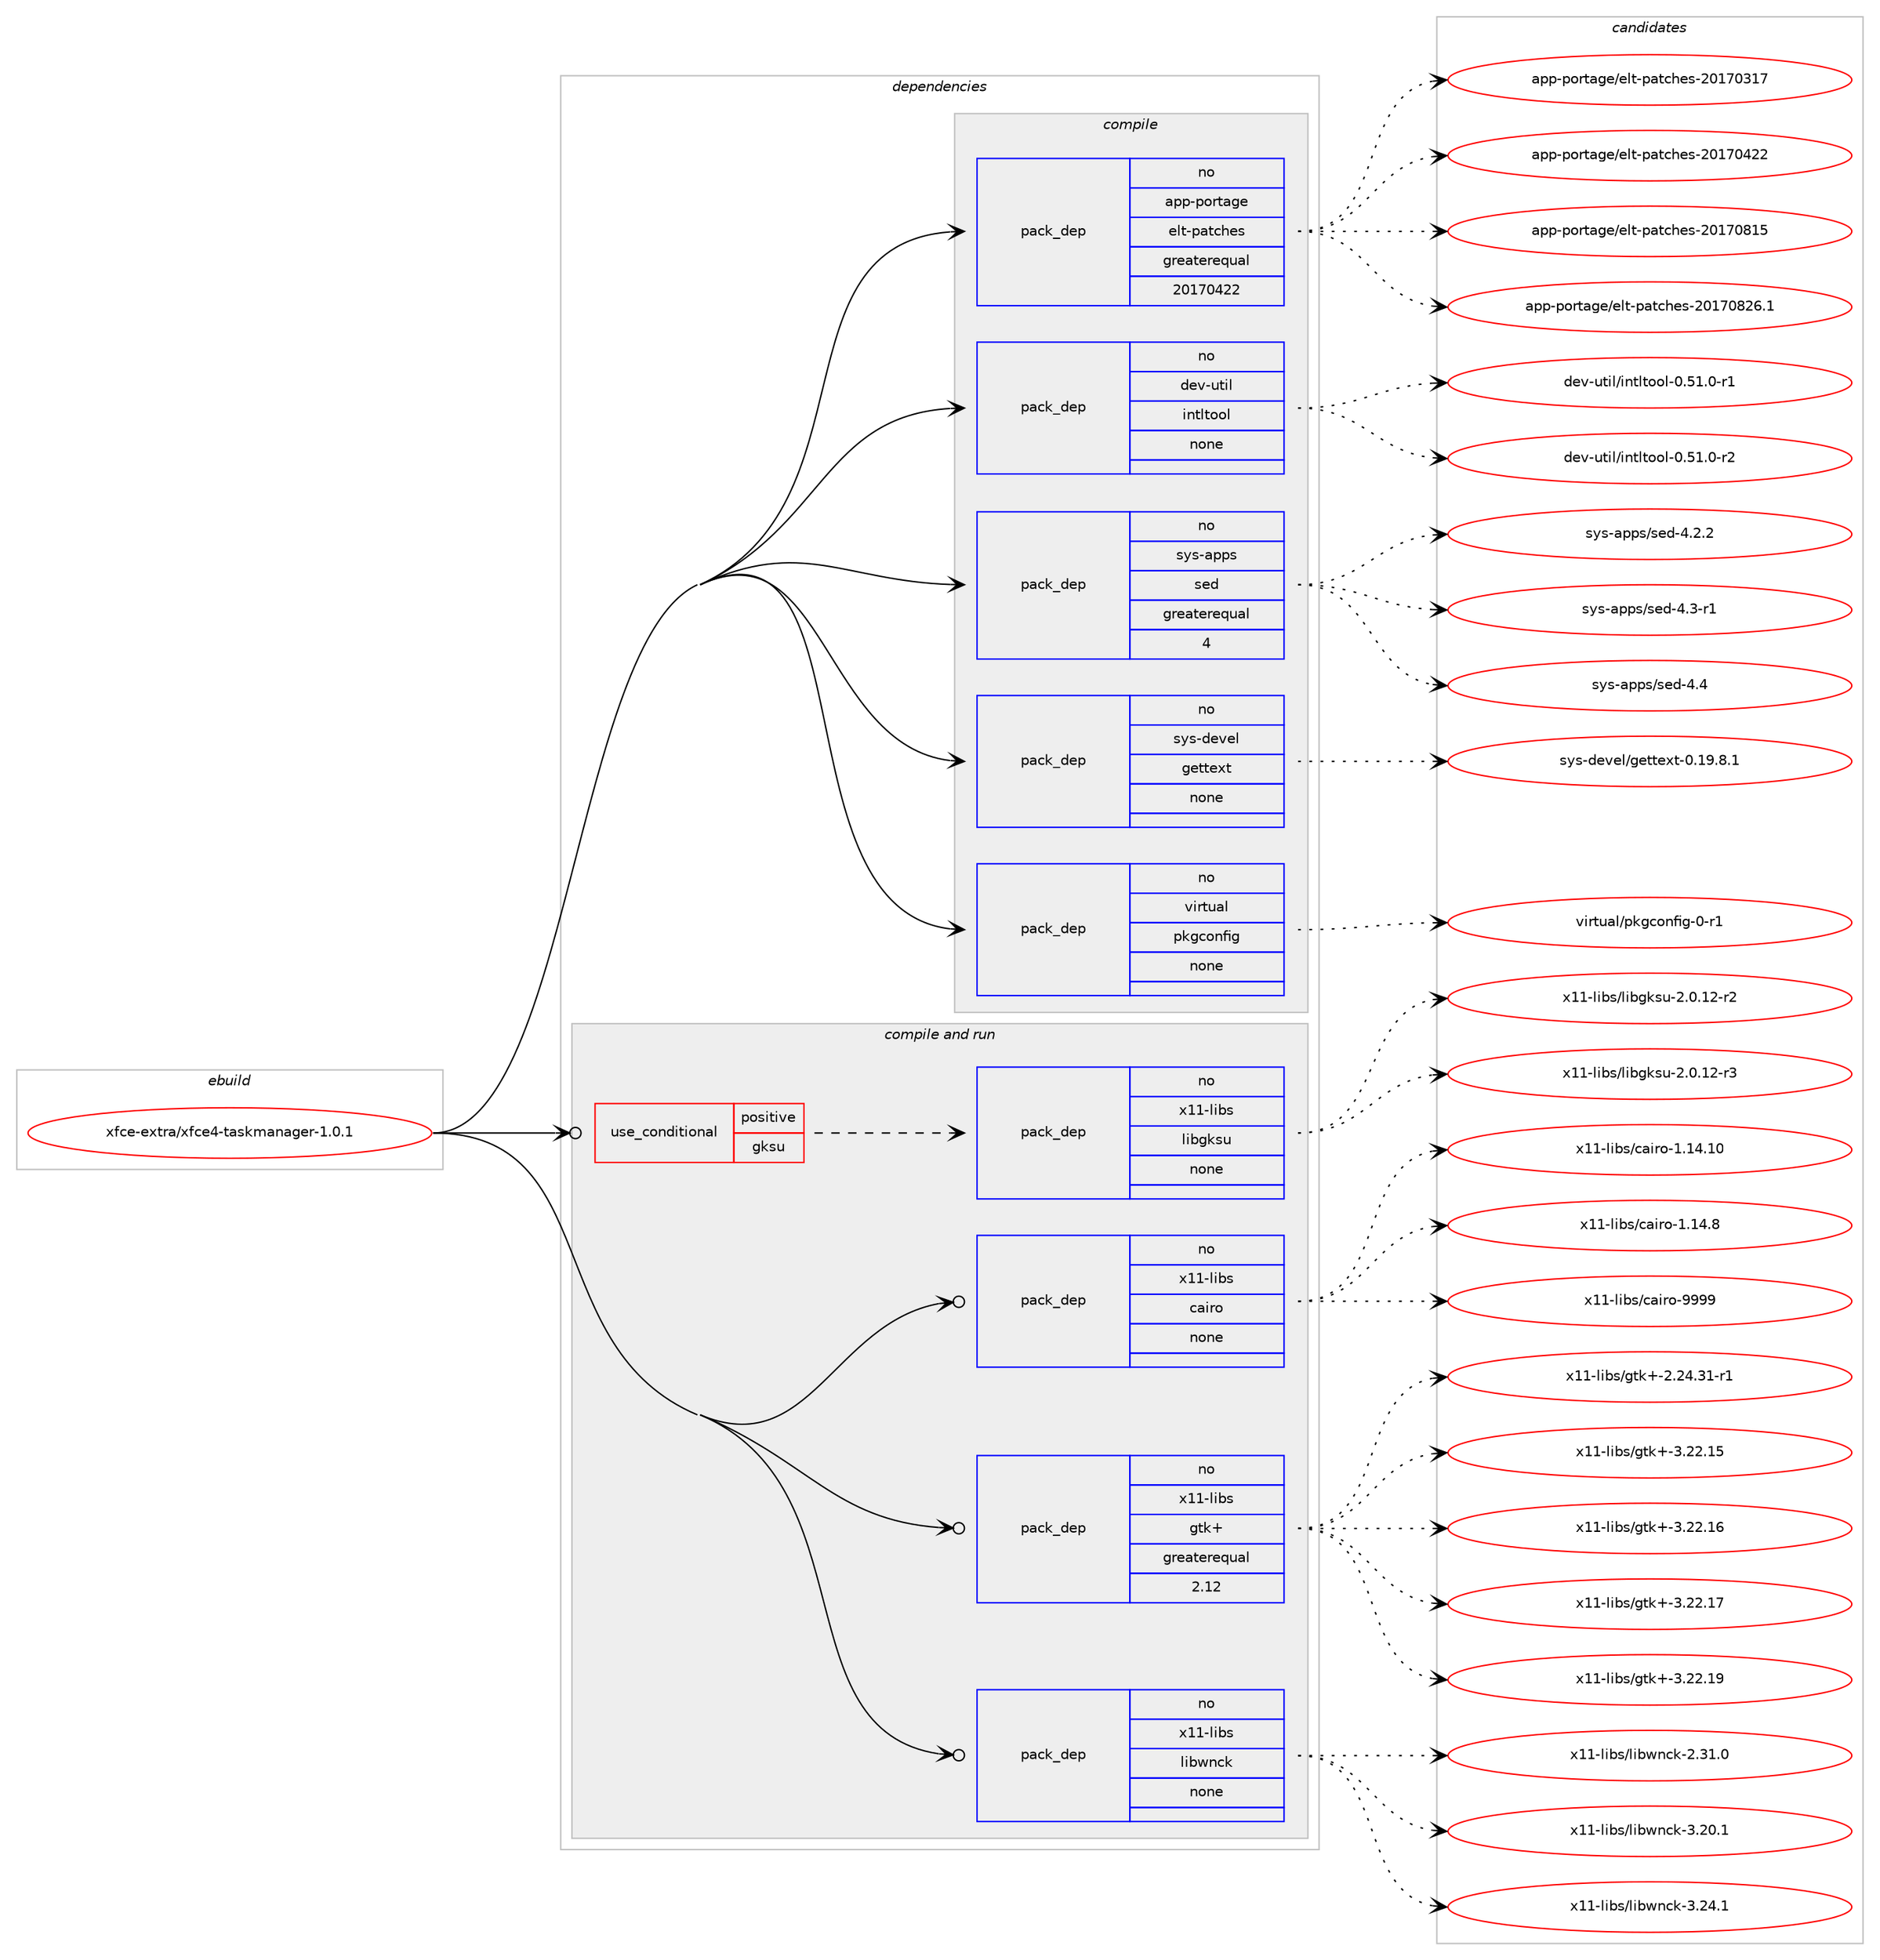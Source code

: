 digraph prolog {

# *************
# Graph options
# *************

newrank=true;
concentrate=true;
compound=true;
graph [rankdir=LR,fontname=Helvetica,fontsize=10,ranksep=1.5];#, ranksep=2.5, nodesep=0.2];
edge  [arrowhead=vee];
node  [fontname=Helvetica,fontsize=10];

# **********
# The ebuild
# **********

subgraph cluster_leftcol {
color=gray;
rank=same;
label=<<i>ebuild</i>>;
id [label="xfce-extra/xfce4-taskmanager-1.0.1", color=red, width=4, href="../xfce-extra/xfce4-taskmanager-1.0.1.svg"];
}

# ****************
# The dependencies
# ****************

subgraph cluster_midcol {
color=gray;
label=<<i>dependencies</i>>;
subgraph cluster_compile {
fillcolor="#eeeeee";
style=filled;
label=<<i>compile</i>>;
subgraph pack401203 {
dependency536116 [label=<<TABLE BORDER="0" CELLBORDER="1" CELLSPACING="0" CELLPADDING="4" WIDTH="220"><TR><TD ROWSPAN="6" CELLPADDING="30">pack_dep</TD></TR><TR><TD WIDTH="110">no</TD></TR><TR><TD>app-portage</TD></TR><TR><TD>elt-patches</TD></TR><TR><TD>greaterequal</TD></TR><TR><TD>20170422</TD></TR></TABLE>>, shape=none, color=blue];
}
id:e -> dependency536116:w [weight=20,style="solid",arrowhead="vee"];
subgraph pack401204 {
dependency536117 [label=<<TABLE BORDER="0" CELLBORDER="1" CELLSPACING="0" CELLPADDING="4" WIDTH="220"><TR><TD ROWSPAN="6" CELLPADDING="30">pack_dep</TD></TR><TR><TD WIDTH="110">no</TD></TR><TR><TD>dev-util</TD></TR><TR><TD>intltool</TD></TR><TR><TD>none</TD></TR><TR><TD></TD></TR></TABLE>>, shape=none, color=blue];
}
id:e -> dependency536117:w [weight=20,style="solid",arrowhead="vee"];
subgraph pack401205 {
dependency536118 [label=<<TABLE BORDER="0" CELLBORDER="1" CELLSPACING="0" CELLPADDING="4" WIDTH="220"><TR><TD ROWSPAN="6" CELLPADDING="30">pack_dep</TD></TR><TR><TD WIDTH="110">no</TD></TR><TR><TD>sys-apps</TD></TR><TR><TD>sed</TD></TR><TR><TD>greaterequal</TD></TR><TR><TD>4</TD></TR></TABLE>>, shape=none, color=blue];
}
id:e -> dependency536118:w [weight=20,style="solid",arrowhead="vee"];
subgraph pack401206 {
dependency536119 [label=<<TABLE BORDER="0" CELLBORDER="1" CELLSPACING="0" CELLPADDING="4" WIDTH="220"><TR><TD ROWSPAN="6" CELLPADDING="30">pack_dep</TD></TR><TR><TD WIDTH="110">no</TD></TR><TR><TD>sys-devel</TD></TR><TR><TD>gettext</TD></TR><TR><TD>none</TD></TR><TR><TD></TD></TR></TABLE>>, shape=none, color=blue];
}
id:e -> dependency536119:w [weight=20,style="solid",arrowhead="vee"];
subgraph pack401207 {
dependency536120 [label=<<TABLE BORDER="0" CELLBORDER="1" CELLSPACING="0" CELLPADDING="4" WIDTH="220"><TR><TD ROWSPAN="6" CELLPADDING="30">pack_dep</TD></TR><TR><TD WIDTH="110">no</TD></TR><TR><TD>virtual</TD></TR><TR><TD>pkgconfig</TD></TR><TR><TD>none</TD></TR><TR><TD></TD></TR></TABLE>>, shape=none, color=blue];
}
id:e -> dependency536120:w [weight=20,style="solid",arrowhead="vee"];
}
subgraph cluster_compileandrun {
fillcolor="#eeeeee";
style=filled;
label=<<i>compile and run</i>>;
subgraph cond124725 {
dependency536121 [label=<<TABLE BORDER="0" CELLBORDER="1" CELLSPACING="0" CELLPADDING="4"><TR><TD ROWSPAN="3" CELLPADDING="10">use_conditional</TD></TR><TR><TD>positive</TD></TR><TR><TD>gksu</TD></TR></TABLE>>, shape=none, color=red];
subgraph pack401208 {
dependency536122 [label=<<TABLE BORDER="0" CELLBORDER="1" CELLSPACING="0" CELLPADDING="4" WIDTH="220"><TR><TD ROWSPAN="6" CELLPADDING="30">pack_dep</TD></TR><TR><TD WIDTH="110">no</TD></TR><TR><TD>x11-libs</TD></TR><TR><TD>libgksu</TD></TR><TR><TD>none</TD></TR><TR><TD></TD></TR></TABLE>>, shape=none, color=blue];
}
dependency536121:e -> dependency536122:w [weight=20,style="dashed",arrowhead="vee"];
}
id:e -> dependency536121:w [weight=20,style="solid",arrowhead="odotvee"];
subgraph pack401209 {
dependency536123 [label=<<TABLE BORDER="0" CELLBORDER="1" CELLSPACING="0" CELLPADDING="4" WIDTH="220"><TR><TD ROWSPAN="6" CELLPADDING="30">pack_dep</TD></TR><TR><TD WIDTH="110">no</TD></TR><TR><TD>x11-libs</TD></TR><TR><TD>cairo</TD></TR><TR><TD>none</TD></TR><TR><TD></TD></TR></TABLE>>, shape=none, color=blue];
}
id:e -> dependency536123:w [weight=20,style="solid",arrowhead="odotvee"];
subgraph pack401210 {
dependency536124 [label=<<TABLE BORDER="0" CELLBORDER="1" CELLSPACING="0" CELLPADDING="4" WIDTH="220"><TR><TD ROWSPAN="6" CELLPADDING="30">pack_dep</TD></TR><TR><TD WIDTH="110">no</TD></TR><TR><TD>x11-libs</TD></TR><TR><TD>gtk+</TD></TR><TR><TD>greaterequal</TD></TR><TR><TD>2.12</TD></TR></TABLE>>, shape=none, color=blue];
}
id:e -> dependency536124:w [weight=20,style="solid",arrowhead="odotvee"];
subgraph pack401211 {
dependency536125 [label=<<TABLE BORDER="0" CELLBORDER="1" CELLSPACING="0" CELLPADDING="4" WIDTH="220"><TR><TD ROWSPAN="6" CELLPADDING="30">pack_dep</TD></TR><TR><TD WIDTH="110">no</TD></TR><TR><TD>x11-libs</TD></TR><TR><TD>libwnck</TD></TR><TR><TD>none</TD></TR><TR><TD></TD></TR></TABLE>>, shape=none, color=blue];
}
id:e -> dependency536125:w [weight=20,style="solid",arrowhead="odotvee"];
}
subgraph cluster_run {
fillcolor="#eeeeee";
style=filled;
label=<<i>run</i>>;
}
}

# **************
# The candidates
# **************

subgraph cluster_choices {
rank=same;
color=gray;
label=<<i>candidates</i>>;

subgraph choice401203 {
color=black;
nodesep=1;
choice97112112451121111141169710310147101108116451129711699104101115455048495548514955 [label="app-portage/elt-patches-20170317", color=red, width=4,href="../app-portage/elt-patches-20170317.svg"];
choice97112112451121111141169710310147101108116451129711699104101115455048495548525050 [label="app-portage/elt-patches-20170422", color=red, width=4,href="../app-portage/elt-patches-20170422.svg"];
choice97112112451121111141169710310147101108116451129711699104101115455048495548564953 [label="app-portage/elt-patches-20170815", color=red, width=4,href="../app-portage/elt-patches-20170815.svg"];
choice971121124511211111411697103101471011081164511297116991041011154550484955485650544649 [label="app-portage/elt-patches-20170826.1", color=red, width=4,href="../app-portage/elt-patches-20170826.1.svg"];
dependency536116:e -> choice97112112451121111141169710310147101108116451129711699104101115455048495548514955:w [style=dotted,weight="100"];
dependency536116:e -> choice97112112451121111141169710310147101108116451129711699104101115455048495548525050:w [style=dotted,weight="100"];
dependency536116:e -> choice97112112451121111141169710310147101108116451129711699104101115455048495548564953:w [style=dotted,weight="100"];
dependency536116:e -> choice971121124511211111411697103101471011081164511297116991041011154550484955485650544649:w [style=dotted,weight="100"];
}
subgraph choice401204 {
color=black;
nodesep=1;
choice1001011184511711610510847105110116108116111111108454846534946484511449 [label="dev-util/intltool-0.51.0-r1", color=red, width=4,href="../dev-util/intltool-0.51.0-r1.svg"];
choice1001011184511711610510847105110116108116111111108454846534946484511450 [label="dev-util/intltool-0.51.0-r2", color=red, width=4,href="../dev-util/intltool-0.51.0-r2.svg"];
dependency536117:e -> choice1001011184511711610510847105110116108116111111108454846534946484511449:w [style=dotted,weight="100"];
dependency536117:e -> choice1001011184511711610510847105110116108116111111108454846534946484511450:w [style=dotted,weight="100"];
}
subgraph choice401205 {
color=black;
nodesep=1;
choice115121115459711211211547115101100455246504650 [label="sys-apps/sed-4.2.2", color=red, width=4,href="../sys-apps/sed-4.2.2.svg"];
choice115121115459711211211547115101100455246514511449 [label="sys-apps/sed-4.3-r1", color=red, width=4,href="../sys-apps/sed-4.3-r1.svg"];
choice11512111545971121121154711510110045524652 [label="sys-apps/sed-4.4", color=red, width=4,href="../sys-apps/sed-4.4.svg"];
dependency536118:e -> choice115121115459711211211547115101100455246504650:w [style=dotted,weight="100"];
dependency536118:e -> choice115121115459711211211547115101100455246514511449:w [style=dotted,weight="100"];
dependency536118:e -> choice11512111545971121121154711510110045524652:w [style=dotted,weight="100"];
}
subgraph choice401206 {
color=black;
nodesep=1;
choice1151211154510010111810110847103101116116101120116454846495746564649 [label="sys-devel/gettext-0.19.8.1", color=red, width=4,href="../sys-devel/gettext-0.19.8.1.svg"];
dependency536119:e -> choice1151211154510010111810110847103101116116101120116454846495746564649:w [style=dotted,weight="100"];
}
subgraph choice401207 {
color=black;
nodesep=1;
choice11810511411611797108471121071039911111010210510345484511449 [label="virtual/pkgconfig-0-r1", color=red, width=4,href="../virtual/pkgconfig-0-r1.svg"];
dependency536120:e -> choice11810511411611797108471121071039911111010210510345484511449:w [style=dotted,weight="100"];
}
subgraph choice401208 {
color=black;
nodesep=1;
choice120494945108105981154710810598103107115117455046484649504511450 [label="x11-libs/libgksu-2.0.12-r2", color=red, width=4,href="../x11-libs/libgksu-2.0.12-r2.svg"];
choice120494945108105981154710810598103107115117455046484649504511451 [label="x11-libs/libgksu-2.0.12-r3", color=red, width=4,href="../x11-libs/libgksu-2.0.12-r3.svg"];
dependency536122:e -> choice120494945108105981154710810598103107115117455046484649504511450:w [style=dotted,weight="100"];
dependency536122:e -> choice120494945108105981154710810598103107115117455046484649504511451:w [style=dotted,weight="100"];
}
subgraph choice401209 {
color=black;
nodesep=1;
choice120494945108105981154799971051141114549464952464948 [label="x11-libs/cairo-1.14.10", color=red, width=4,href="../x11-libs/cairo-1.14.10.svg"];
choice1204949451081059811547999710511411145494649524656 [label="x11-libs/cairo-1.14.8", color=red, width=4,href="../x11-libs/cairo-1.14.8.svg"];
choice120494945108105981154799971051141114557575757 [label="x11-libs/cairo-9999", color=red, width=4,href="../x11-libs/cairo-9999.svg"];
dependency536123:e -> choice120494945108105981154799971051141114549464952464948:w [style=dotted,weight="100"];
dependency536123:e -> choice1204949451081059811547999710511411145494649524656:w [style=dotted,weight="100"];
dependency536123:e -> choice120494945108105981154799971051141114557575757:w [style=dotted,weight="100"];
}
subgraph choice401210 {
color=black;
nodesep=1;
choice12049494510810598115471031161074345504650524651494511449 [label="x11-libs/gtk+-2.24.31-r1", color=red, width=4,href="../x11-libs/gtk+-2.24.31-r1.svg"];
choice1204949451081059811547103116107434551465050464953 [label="x11-libs/gtk+-3.22.15", color=red, width=4,href="../x11-libs/gtk+-3.22.15.svg"];
choice1204949451081059811547103116107434551465050464954 [label="x11-libs/gtk+-3.22.16", color=red, width=4,href="../x11-libs/gtk+-3.22.16.svg"];
choice1204949451081059811547103116107434551465050464955 [label="x11-libs/gtk+-3.22.17", color=red, width=4,href="../x11-libs/gtk+-3.22.17.svg"];
choice1204949451081059811547103116107434551465050464957 [label="x11-libs/gtk+-3.22.19", color=red, width=4,href="../x11-libs/gtk+-3.22.19.svg"];
dependency536124:e -> choice12049494510810598115471031161074345504650524651494511449:w [style=dotted,weight="100"];
dependency536124:e -> choice1204949451081059811547103116107434551465050464953:w [style=dotted,weight="100"];
dependency536124:e -> choice1204949451081059811547103116107434551465050464954:w [style=dotted,weight="100"];
dependency536124:e -> choice1204949451081059811547103116107434551465050464955:w [style=dotted,weight="100"];
dependency536124:e -> choice1204949451081059811547103116107434551465050464957:w [style=dotted,weight="100"];
}
subgraph choice401211 {
color=black;
nodesep=1;
choice1204949451081059811547108105981191109910745504651494648 [label="x11-libs/libwnck-2.31.0", color=red, width=4,href="../x11-libs/libwnck-2.31.0.svg"];
choice1204949451081059811547108105981191109910745514650484649 [label="x11-libs/libwnck-3.20.1", color=red, width=4,href="../x11-libs/libwnck-3.20.1.svg"];
choice1204949451081059811547108105981191109910745514650524649 [label="x11-libs/libwnck-3.24.1", color=red, width=4,href="../x11-libs/libwnck-3.24.1.svg"];
dependency536125:e -> choice1204949451081059811547108105981191109910745504651494648:w [style=dotted,weight="100"];
dependency536125:e -> choice1204949451081059811547108105981191109910745514650484649:w [style=dotted,weight="100"];
dependency536125:e -> choice1204949451081059811547108105981191109910745514650524649:w [style=dotted,weight="100"];
}
}

}
